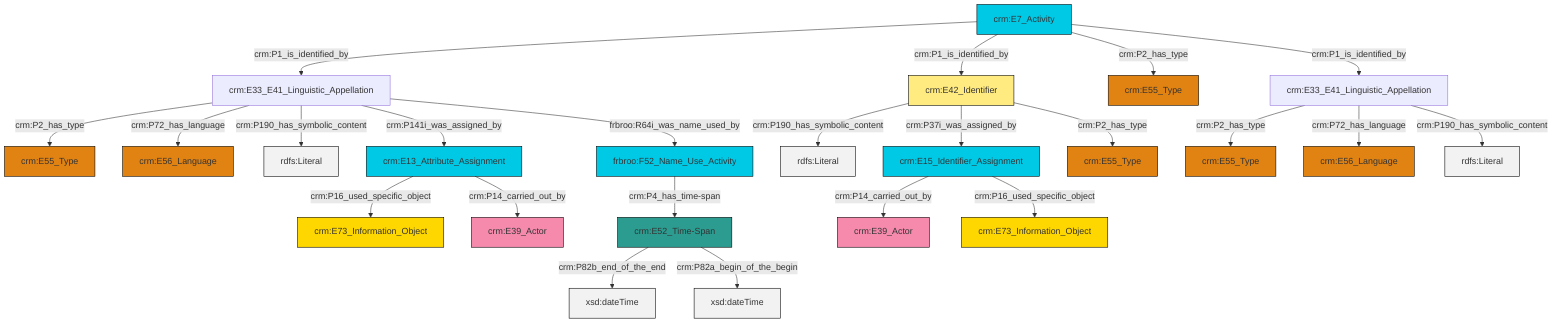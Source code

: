 graph TD
classDef Literal fill:#f2f2f2,stroke:#000000;
classDef CRM_Entity fill:#FFFFFF,stroke:#000000;
classDef Temporal_Entity fill:#00C9E6, stroke:#000000;
classDef Type fill:#E18312, stroke:#000000;
classDef Time-Span fill:#2C9C91, stroke:#000000;
classDef Appellation fill:#FFEB7F, stroke:#000000;
classDef Place fill:#008836, stroke:#000000;
classDef Persistent_Item fill:#B266B2, stroke:#000000;
classDef Conceptual_Object fill:#FFD700, stroke:#000000;
classDef Physical_Thing fill:#D2B48C, stroke:#000000;
classDef Actor fill:#f58aad, stroke:#000000;
classDef PC_Classes fill:#4ce600, stroke:#000000;
classDef Multi fill:#cccccc,stroke:#000000;

0["crm:E33_E41_Linguistic_Appellation"]:::Default -->|crm:P2_has_type| 1["crm:E55_Type"]:::Type
8["frbroo:F52_Name_Use_Activity"]:::Temporal_Entity -->|crm:P4_has_time-span| 4["crm:E52_Time-Span"]:::Time-Span
9["crm:E33_E41_Linguistic_Appellation"]:::Default -->|crm:P2_has_type| 10["crm:E55_Type"]:::Type
13["crm:E42_Identifier"]:::Appellation -->|crm:P190_has_symbolic_content| 14[rdfs:Literal]:::Literal
15["crm:E13_Attribute_Assignment"]:::Temporal_Entity -->|crm:P16_used_specific_object| 16["crm:E73_Information_Object"]:::Conceptual_Object
13["crm:E42_Identifier"]:::Appellation -->|crm:P37i_was_assigned_by| 19["crm:E15_Identifier_Assignment"]:::Temporal_Entity
9["crm:E33_E41_Linguistic_Appellation"]:::Default -->|crm:P72_has_language| 21["crm:E56_Language"]:::Type
9["crm:E33_E41_Linguistic_Appellation"]:::Default -->|crm:P190_has_symbolic_content| 23[rdfs:Literal]:::Literal
6["crm:E7_Activity"]:::Temporal_Entity -->|crm:P1_is_identified_by| 9["crm:E33_E41_Linguistic_Appellation"]:::Default
4["crm:E52_Time-Span"]:::Time-Span -->|crm:P82b_end_of_the_end| 24[xsd:dateTime]:::Literal
19["crm:E15_Identifier_Assignment"]:::Temporal_Entity -->|crm:P14_carried_out_by| 26["crm:E39_Actor"]:::Actor
0["crm:E33_E41_Linguistic_Appellation"]:::Default -->|crm:P72_has_language| 30["crm:E56_Language"]:::Type
4["crm:E52_Time-Span"]:::Time-Span -->|crm:P82a_begin_of_the_begin| 31[xsd:dateTime]:::Literal
13["crm:E42_Identifier"]:::Appellation -->|crm:P2_has_type| 2["crm:E55_Type"]:::Type
6["crm:E7_Activity"]:::Temporal_Entity -->|crm:P1_is_identified_by| 13["crm:E42_Identifier"]:::Appellation
15["crm:E13_Attribute_Assignment"]:::Temporal_Entity -->|crm:P14_carried_out_by| 33["crm:E39_Actor"]:::Actor
0["crm:E33_E41_Linguistic_Appellation"]:::Default -->|crm:P190_has_symbolic_content| 34[rdfs:Literal]:::Literal
9["crm:E33_E41_Linguistic_Appellation"]:::Default -->|crm:P141i_was_assigned_by| 15["crm:E13_Attribute_Assignment"]:::Temporal_Entity
19["crm:E15_Identifier_Assignment"]:::Temporal_Entity -->|crm:P16_used_specific_object| 11["crm:E73_Information_Object"]:::Conceptual_Object
9["crm:E33_E41_Linguistic_Appellation"]:::Default -->|frbroo:R64i_was_name_used_by| 8["frbroo:F52_Name_Use_Activity"]:::Temporal_Entity
6["crm:E7_Activity"]:::Temporal_Entity -->|crm:P2_has_type| 17["crm:E55_Type"]:::Type
6["crm:E7_Activity"]:::Temporal_Entity -->|crm:P1_is_identified_by| 0["crm:E33_E41_Linguistic_Appellation"]:::Default